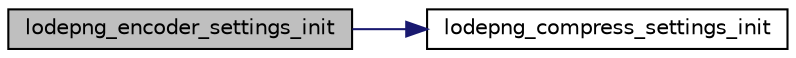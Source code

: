 digraph "lodepng_encoder_settings_init"
{
 // LATEX_PDF_SIZE
  edge [fontname="Helvetica",fontsize="10",labelfontname="Helvetica",labelfontsize="10"];
  node [fontname="Helvetica",fontsize="10",shape=record];
  rankdir="LR";
  Node1 [label="lodepng_encoder_settings_init",height=0.2,width=0.4,color="black", fillcolor="grey75", style="filled", fontcolor="black",tooltip=" "];
  Node1 -> Node2 [color="midnightblue",fontsize="10",style="solid",fontname="Helvetica"];
  Node2 [label="lodepng_compress_settings_init",height=0.2,width=0.4,color="black", fillcolor="white", style="filled",URL="$lodepng_8cpp.html#a6fbd123f5a5f3abbf7149ad3ffba9e57",tooltip=" "];
}
